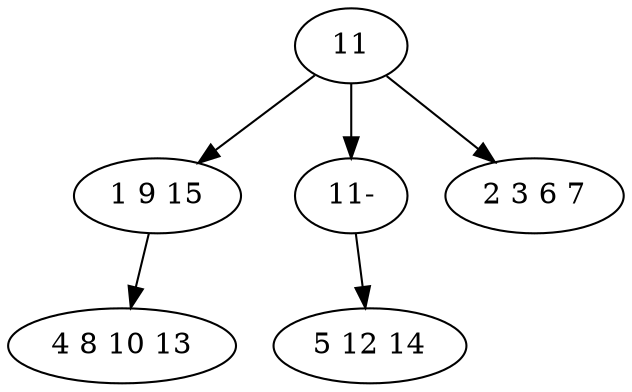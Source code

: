 digraph true_tree {
	"0" -> "1"
	"0" -> "5"
	"1" -> "3"
	"0" -> "4"
	"5" -> "2"
	"0" [label="11"];
	"1" [label="1 9 15"];
	"2" [label="5 12 14"];
	"3" [label="4 8 10 13"];
	"4" [label="2 3 6 7"];
	"5" [label="11-"];
}
